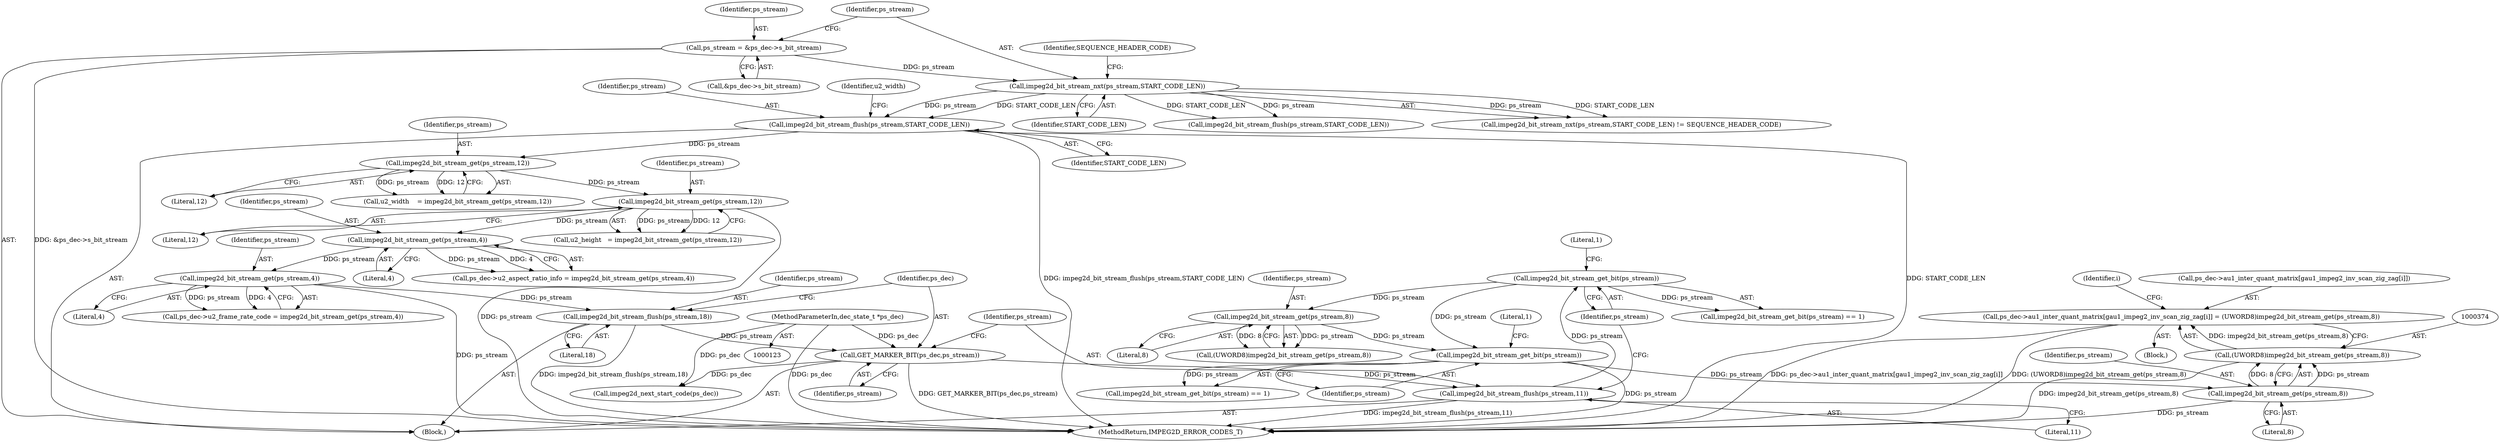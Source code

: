 digraph "0_Android_a86eb798d077b9b25c8f8c77e3c02c2f287c1ce7_0@array" {
"1000365" [label="(Call,ps_dec->au1_inter_quant_matrix[gau1_impeg2_inv_scan_zig_zag[i]] = (UWORD8)impeg2d_bit_stream_get(ps_stream,8))"];
"1000373" [label="(Call,(UWORD8)impeg2d_bit_stream_get(ps_stream,8))"];
"1000375" [label="(Call,impeg2d_bit_stream_get(ps_stream,8))"];
"1000350" [label="(Call,impeg2d_bit_stream_get_bit(ps_stream))"];
"1000312" [label="(Call,impeg2d_bit_stream_get_bit(ps_stream))"];
"1000307" [label="(Call,impeg2d_bit_stream_flush(ps_stream,11))"];
"1000304" [label="(Call,GET_MARKER_BIT(ps_dec,ps_stream))"];
"1000124" [label="(MethodParameterIn,dec_state_t *ps_dec)"];
"1000301" [label="(Call,impeg2d_bit_stream_flush(ps_stream,18))"];
"1000289" [label="(Call,impeg2d_bit_stream_get(ps_stream,4))"];
"1000282" [label="(Call,impeg2d_bit_stream_get(ps_stream,4))"];
"1000157" [label="(Call,impeg2d_bit_stream_get(ps_stream,12))"];
"1000152" [label="(Call,impeg2d_bit_stream_get(ps_stream,12))"];
"1000147" [label="(Call,impeg2d_bit_stream_flush(ps_stream,START_CODE_LEN))"];
"1000137" [label="(Call,impeg2d_bit_stream_nxt(ps_stream,START_CODE_LEN))"];
"1000127" [label="(Call,ps_stream = &ps_dec->s_bit_stream)"];
"1000337" [label="(Call,impeg2d_bit_stream_get(ps_stream,8))"];
"1000303" [label="(Literal,18)"];
"1000302" [label="(Identifier,ps_stream)"];
"1000129" [label="(Call,&ps_dec->s_bit_stream)"];
"1000307" [label="(Call,impeg2d_bit_stream_flush(ps_stream,11))"];
"1000363" [label="(Identifier,i)"];
"1000352" [label="(Literal,1)"];
"1000284" [label="(Literal,4)"];
"1000366" [label="(Call,ps_dec->au1_inter_quant_matrix[gau1_impeg2_inv_scan_zig_zag[i]])"];
"1000125" [label="(Block,)"];
"1000127" [label="(Call,ps_stream = &ps_dec->s_bit_stream)"];
"1000157" [label="(Call,impeg2d_bit_stream_get(ps_stream,12))"];
"1000376" [label="(Identifier,ps_stream)"];
"1000304" [label="(Call,GET_MARKER_BIT(ps_dec,ps_stream))"];
"1000305" [label="(Identifier,ps_dec)"];
"1000365" [label="(Call,ps_dec->au1_inter_quant_matrix[gau1_impeg2_inv_scan_zig_zag[i]] = (UWORD8)impeg2d_bit_stream_get(ps_stream,8))"];
"1000136" [label="(Call,impeg2d_bit_stream_nxt(ps_stream,START_CODE_LEN) != SEQUENCE_HEADER_CODE)"];
"1000350" [label="(Call,impeg2d_bit_stream_get_bit(ps_stream))"];
"1000337" [label="(Call,impeg2d_bit_stream_get(ps_stream,8))"];
"1000150" [label="(Call,u2_width    = impeg2d_bit_stream_get(ps_stream,12))"];
"1000152" [label="(Call,impeg2d_bit_stream_get(ps_stream,12))"];
"1000278" [label="(Call,ps_dec->u2_aspect_ratio_info = impeg2d_bit_stream_get(ps_stream,4))"];
"1000128" [label="(Identifier,ps_stream)"];
"1000313" [label="(Identifier,ps_stream)"];
"1000291" [label="(Literal,4)"];
"1000306" [label="(Identifier,ps_stream)"];
"1000392" [label="(MethodReturn,IMPEG2D_ERROR_CODES_T)"];
"1000142" [label="(Call,impeg2d_bit_stream_flush(ps_stream,START_CODE_LEN))"];
"1000290" [label="(Identifier,ps_stream)"];
"1000153" [label="(Identifier,ps_stream)"];
"1000311" [label="(Call,impeg2d_bit_stream_get_bit(ps_stream) == 1)"];
"1000147" [label="(Call,impeg2d_bit_stream_flush(ps_stream,START_CODE_LEN))"];
"1000375" [label="(Call,impeg2d_bit_stream_get(ps_stream,8))"];
"1000338" [label="(Identifier,ps_stream)"];
"1000301" [label="(Call,impeg2d_bit_stream_flush(ps_stream,18))"];
"1000285" [label="(Call,ps_dec->u2_frame_rate_code = impeg2d_bit_stream_get(ps_stream,4))"];
"1000148" [label="(Identifier,ps_stream)"];
"1000289" [label="(Call,impeg2d_bit_stream_get(ps_stream,4))"];
"1000351" [label="(Identifier,ps_stream)"];
"1000137" [label="(Call,impeg2d_bit_stream_nxt(ps_stream,START_CODE_LEN))"];
"1000155" [label="(Call,u2_height   = impeg2d_bit_stream_get(ps_stream,12))"];
"1000364" [label="(Block,)"];
"1000159" [label="(Literal,12)"];
"1000283" [label="(Identifier,ps_stream)"];
"1000314" [label="(Literal,1)"];
"1000308" [label="(Identifier,ps_stream)"];
"1000124" [label="(MethodParameterIn,dec_state_t *ps_dec)"];
"1000349" [label="(Call,impeg2d_bit_stream_get_bit(ps_stream) == 1)"];
"1000386" [label="(Call,impeg2d_next_start_code(ps_dec))"];
"1000282" [label="(Call,impeg2d_bit_stream_get(ps_stream,4))"];
"1000335" [label="(Call,(UWORD8)impeg2d_bit_stream_get(ps_stream,8))"];
"1000140" [label="(Identifier,SEQUENCE_HEADER_CODE)"];
"1000158" [label="(Identifier,ps_stream)"];
"1000339" [label="(Literal,8)"];
"1000154" [label="(Literal,12)"];
"1000138" [label="(Identifier,ps_stream)"];
"1000149" [label="(Identifier,START_CODE_LEN)"];
"1000312" [label="(Call,impeg2d_bit_stream_get_bit(ps_stream))"];
"1000151" [label="(Identifier,u2_width)"];
"1000373" [label="(Call,(UWORD8)impeg2d_bit_stream_get(ps_stream,8))"];
"1000309" [label="(Literal,11)"];
"1000139" [label="(Identifier,START_CODE_LEN)"];
"1000377" [label="(Literal,8)"];
"1000365" -> "1000364"  [label="AST: "];
"1000365" -> "1000373"  [label="CFG: "];
"1000366" -> "1000365"  [label="AST: "];
"1000373" -> "1000365"  [label="AST: "];
"1000363" -> "1000365"  [label="CFG: "];
"1000365" -> "1000392"  [label="DDG: (UWORD8)impeg2d_bit_stream_get(ps_stream,8)"];
"1000365" -> "1000392"  [label="DDG: ps_dec->au1_inter_quant_matrix[gau1_impeg2_inv_scan_zig_zag[i]]"];
"1000373" -> "1000365"  [label="DDG: impeg2d_bit_stream_get(ps_stream,8)"];
"1000373" -> "1000375"  [label="CFG: "];
"1000374" -> "1000373"  [label="AST: "];
"1000375" -> "1000373"  [label="AST: "];
"1000373" -> "1000392"  [label="DDG: impeg2d_bit_stream_get(ps_stream,8)"];
"1000375" -> "1000373"  [label="DDG: ps_stream"];
"1000375" -> "1000373"  [label="DDG: 8"];
"1000375" -> "1000377"  [label="CFG: "];
"1000376" -> "1000375"  [label="AST: "];
"1000377" -> "1000375"  [label="AST: "];
"1000375" -> "1000392"  [label="DDG: ps_stream"];
"1000350" -> "1000375"  [label="DDG: ps_stream"];
"1000350" -> "1000349"  [label="AST: "];
"1000350" -> "1000351"  [label="CFG: "];
"1000351" -> "1000350"  [label="AST: "];
"1000352" -> "1000350"  [label="CFG: "];
"1000350" -> "1000392"  [label="DDG: ps_stream"];
"1000350" -> "1000349"  [label="DDG: ps_stream"];
"1000312" -> "1000350"  [label="DDG: ps_stream"];
"1000337" -> "1000350"  [label="DDG: ps_stream"];
"1000312" -> "1000311"  [label="AST: "];
"1000312" -> "1000313"  [label="CFG: "];
"1000313" -> "1000312"  [label="AST: "];
"1000314" -> "1000312"  [label="CFG: "];
"1000312" -> "1000311"  [label="DDG: ps_stream"];
"1000307" -> "1000312"  [label="DDG: ps_stream"];
"1000312" -> "1000337"  [label="DDG: ps_stream"];
"1000307" -> "1000125"  [label="AST: "];
"1000307" -> "1000309"  [label="CFG: "];
"1000308" -> "1000307"  [label="AST: "];
"1000309" -> "1000307"  [label="AST: "];
"1000313" -> "1000307"  [label="CFG: "];
"1000307" -> "1000392"  [label="DDG: impeg2d_bit_stream_flush(ps_stream,11)"];
"1000304" -> "1000307"  [label="DDG: ps_stream"];
"1000304" -> "1000125"  [label="AST: "];
"1000304" -> "1000306"  [label="CFG: "];
"1000305" -> "1000304"  [label="AST: "];
"1000306" -> "1000304"  [label="AST: "];
"1000308" -> "1000304"  [label="CFG: "];
"1000304" -> "1000392"  [label="DDG: GET_MARKER_BIT(ps_dec,ps_stream)"];
"1000124" -> "1000304"  [label="DDG: ps_dec"];
"1000301" -> "1000304"  [label="DDG: ps_stream"];
"1000304" -> "1000386"  [label="DDG: ps_dec"];
"1000124" -> "1000123"  [label="AST: "];
"1000124" -> "1000392"  [label="DDG: ps_dec"];
"1000124" -> "1000386"  [label="DDG: ps_dec"];
"1000301" -> "1000125"  [label="AST: "];
"1000301" -> "1000303"  [label="CFG: "];
"1000302" -> "1000301"  [label="AST: "];
"1000303" -> "1000301"  [label="AST: "];
"1000305" -> "1000301"  [label="CFG: "];
"1000301" -> "1000392"  [label="DDG: impeg2d_bit_stream_flush(ps_stream,18)"];
"1000289" -> "1000301"  [label="DDG: ps_stream"];
"1000289" -> "1000285"  [label="AST: "];
"1000289" -> "1000291"  [label="CFG: "];
"1000290" -> "1000289"  [label="AST: "];
"1000291" -> "1000289"  [label="AST: "];
"1000285" -> "1000289"  [label="CFG: "];
"1000289" -> "1000392"  [label="DDG: ps_stream"];
"1000289" -> "1000285"  [label="DDG: ps_stream"];
"1000289" -> "1000285"  [label="DDG: 4"];
"1000282" -> "1000289"  [label="DDG: ps_stream"];
"1000282" -> "1000278"  [label="AST: "];
"1000282" -> "1000284"  [label="CFG: "];
"1000283" -> "1000282"  [label="AST: "];
"1000284" -> "1000282"  [label="AST: "];
"1000278" -> "1000282"  [label="CFG: "];
"1000282" -> "1000278"  [label="DDG: ps_stream"];
"1000282" -> "1000278"  [label="DDG: 4"];
"1000157" -> "1000282"  [label="DDG: ps_stream"];
"1000157" -> "1000155"  [label="AST: "];
"1000157" -> "1000159"  [label="CFG: "];
"1000158" -> "1000157"  [label="AST: "];
"1000159" -> "1000157"  [label="AST: "];
"1000155" -> "1000157"  [label="CFG: "];
"1000157" -> "1000392"  [label="DDG: ps_stream"];
"1000157" -> "1000155"  [label="DDG: ps_stream"];
"1000157" -> "1000155"  [label="DDG: 12"];
"1000152" -> "1000157"  [label="DDG: ps_stream"];
"1000152" -> "1000150"  [label="AST: "];
"1000152" -> "1000154"  [label="CFG: "];
"1000153" -> "1000152"  [label="AST: "];
"1000154" -> "1000152"  [label="AST: "];
"1000150" -> "1000152"  [label="CFG: "];
"1000152" -> "1000150"  [label="DDG: ps_stream"];
"1000152" -> "1000150"  [label="DDG: 12"];
"1000147" -> "1000152"  [label="DDG: ps_stream"];
"1000147" -> "1000125"  [label="AST: "];
"1000147" -> "1000149"  [label="CFG: "];
"1000148" -> "1000147"  [label="AST: "];
"1000149" -> "1000147"  [label="AST: "];
"1000151" -> "1000147"  [label="CFG: "];
"1000147" -> "1000392"  [label="DDG: START_CODE_LEN"];
"1000147" -> "1000392"  [label="DDG: impeg2d_bit_stream_flush(ps_stream,START_CODE_LEN)"];
"1000137" -> "1000147"  [label="DDG: ps_stream"];
"1000137" -> "1000147"  [label="DDG: START_CODE_LEN"];
"1000137" -> "1000136"  [label="AST: "];
"1000137" -> "1000139"  [label="CFG: "];
"1000138" -> "1000137"  [label="AST: "];
"1000139" -> "1000137"  [label="AST: "];
"1000140" -> "1000137"  [label="CFG: "];
"1000137" -> "1000136"  [label="DDG: ps_stream"];
"1000137" -> "1000136"  [label="DDG: START_CODE_LEN"];
"1000127" -> "1000137"  [label="DDG: ps_stream"];
"1000137" -> "1000142"  [label="DDG: ps_stream"];
"1000137" -> "1000142"  [label="DDG: START_CODE_LEN"];
"1000127" -> "1000125"  [label="AST: "];
"1000127" -> "1000129"  [label="CFG: "];
"1000128" -> "1000127"  [label="AST: "];
"1000129" -> "1000127"  [label="AST: "];
"1000138" -> "1000127"  [label="CFG: "];
"1000127" -> "1000392"  [label="DDG: &ps_dec->s_bit_stream"];
"1000337" -> "1000335"  [label="AST: "];
"1000337" -> "1000339"  [label="CFG: "];
"1000338" -> "1000337"  [label="AST: "];
"1000339" -> "1000337"  [label="AST: "];
"1000335" -> "1000337"  [label="CFG: "];
"1000337" -> "1000335"  [label="DDG: ps_stream"];
"1000337" -> "1000335"  [label="DDG: 8"];
}
